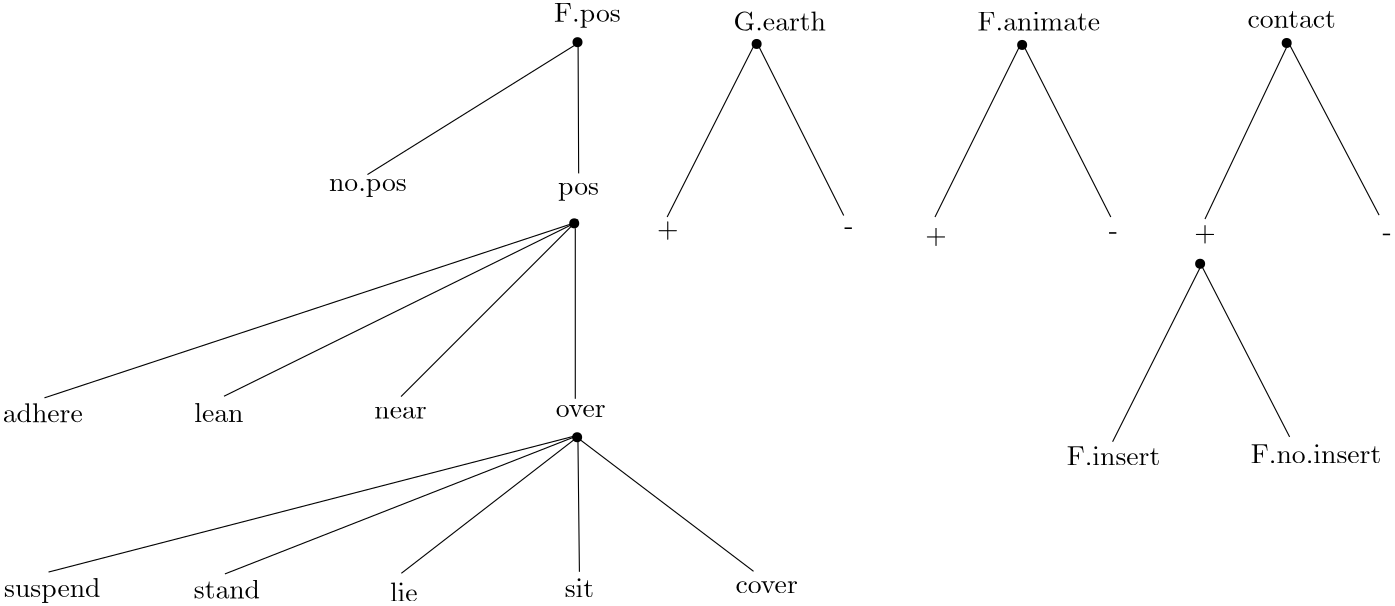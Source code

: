 <?xml version="1.0"?>
<!DOCTYPE ipe SYSTEM "ipe.dtd">
<ipe version="70010" creator="Ipe 7.0.10">
<info created="D:20100608151632" modified="D:20100620143519"/>
<ipestyle name="basic">
<symbol name="arrow/arc(spx)">
<path stroke="sym-stroke" fill="sym-stroke" pen="sym-pen">
0 0 m
-1 0.333 l
-1 -0.333 l
h
</path>
</symbol>
<symbol name="arrow/farc(spx)">
<path stroke="sym-stroke" fill="white" pen="sym-pen">
0 0 m
-1 0.333 l
-1 -0.333 l
h
</path>
</symbol>
<symbol name="mark/circle(sx)" transformations="translations">
<path fill="sym-stroke">
0.6 0 0 0.6 0 0 e
0.4 0 0 0.4 0 0 e
</path>
</symbol>
<symbol name="mark/disk(sx)" transformations="translations">
<path fill="sym-stroke">
0.6 0 0 0.6 0 0 e
</path>
</symbol>
<symbol name="mark/fdisk(sfx)" transformations="translations">
<group>
<path fill="sym-stroke" fillrule="eofill">
0.6 0 0 0.6 0 0 e
0.4 0 0 0.4 0 0 e
</path>
<path fill="sym-fill">
0.4 0 0 0.4 0 0 e
</path>
</group>
</symbol>
<symbol name="mark/box(sx)" transformations="translations">
<path fill="sym-stroke" fillrule="eofill">
-0.6 -0.6 m
0.6 -0.6 l
0.6 0.6 l
-0.6 0.6 l
h
-0.4 -0.4 m
0.4 -0.4 l
0.4 0.4 l
-0.4 0.4 l
h
</path>
</symbol>
<symbol name="mark/square(sx)" transformations="translations">
<path fill="sym-stroke">
-0.6 -0.6 m
0.6 -0.6 l
0.6 0.6 l
-0.6 0.6 l
h
</path>
</symbol>
<symbol name="mark/fsquare(sfx)" transformations="translations">
<group>
<path fill="sym-stroke" fillrule="eofill">
-0.6 -0.6 m
0.6 -0.6 l
0.6 0.6 l
-0.6 0.6 l
h
-0.4 -0.4 m
0.4 -0.4 l
0.4 0.4 l
-0.4 0.4 l
h
</path>
<path fill="sym-fill">
-0.4 -0.4 m
0.4 -0.4 l
0.4 0.4 l
-0.4 0.4 l
h
</path>
</group>
</symbol>
<symbol name="mark/cross(sx)" transformations="translations">
<group>
<path fill="sym-stroke">
-0.43 -0.57 m
0.57 0.43 l
0.43 0.57 l
-0.57 -0.43 l
h
</path>
<path fill="sym-stroke">
-0.43 0.57 m
0.57 -0.43 l
0.43 -0.57 l
-0.57 0.43 l
h
</path>
</group>
</symbol>
<symbol name="arrow/fnormal(spx)">
<path stroke="sym-stroke" fill="white" pen="sym-pen">
0 0 m
-1 0.333 l
-1 -0.333 l
h
</path>
</symbol>
<symbol name="arrow/pointed(spx)">
<path stroke="sym-stroke" fill="sym-stroke" pen="sym-pen">
0 0 m
-1 0.333 l
-0.8 0 l
-1 -0.333 l
h
</path>
</symbol>
<symbol name="arrow/fpointed(spx)">
<path stroke="sym-stroke" fill="white" pen="sym-pen">
0 0 m
-1 0.333 l
-0.8 0 l
-1 -0.333 l
h
</path>
</symbol>
<symbol name="arrow/linear(spx)">
<path stroke="sym-stroke" pen="sym-pen">
-1 0.333 m
0 0 l
-1 -0.333 l
</path>
</symbol>
<symbol name="arrow/fdouble(spx)">
<path stroke="sym-stroke" fill="white" pen="sym-pen">
0 0 m
-1 0.333 l
-1 -0.333 l
h
-1 0 m
-2 0.333 l
-2 -0.333 l
h
</path>
</symbol>
<symbol name="arrow/double(spx)">
<path stroke="sym-stroke" fill="sym-stroke" pen="sym-pen">
0 0 m
-1 0.333 l
-1 -0.333 l
h
-1 0 m
-2 0.333 l
-2 -0.333 l
h
</path>
</symbol>
<pen name="heavier" value="0.8"/>
<pen name="fat" value="1.2"/>
<pen name="ultrafat" value="2"/>
<symbolsize name="large" value="5"/>
<symbolsize name="small" value="2"/>
<symbolsize name="tiny" value="1.1"/>
<arrowsize name="large" value="10"/>
<arrowsize name="small" value="5"/>
<arrowsize name="tiny" value="3"/>
<color name="red" value="1 0 0"/>
<color name="green" value="0 1 0"/>
<color name="blue" value="0 0 1"/>
<color name="yellow" value="1 1 0"/>
<color name="orange" value="1 0.647 0"/>
<color name="gold" value="1 0.843 0"/>
<color name="purple" value="0.627 0.125 0.941"/>
<color name="gray" value="0.745"/>
<color name="brown" value="0.647 0.165 0.165"/>
<color name="navy" value="0 0 0.502"/>
<color name="pink" value="1 0.753 0.796"/>
<color name="seagreen" value="0.18 0.545 0.341"/>
<color name="turquoise" value="0.251 0.878 0.816"/>
<color name="violet" value="0.933 0.51 0.933"/>
<color name="darkblue" value="0 0 0.545"/>
<color name="darkcyan" value="0 0.545 0.545"/>
<color name="darkgray" value="0.663"/>
<color name="darkgreen" value="0 0.392 0"/>
<color name="darkmagenta" value="0.545 0 0.545"/>
<color name="darkorange" value="1 0.549 0"/>
<color name="darkred" value="0.545 0 0"/>
<color name="lightblue" value="0.678 0.847 0.902"/>
<color name="lightcyan" value="0.878 1 1"/>
<color name="lightgray" value="0.827"/>
<color name="lightgreen" value="0.565 0.933 0.565"/>
<color name="lightyellow" value="1 1 0.878"/>
<dashstyle name="dashed" value="[4] 0"/>
<dashstyle name="dotted" value="[1 3] 0"/>
<dashstyle name="dash dotted" value="[4 2 1 2] 0"/>
<dashstyle name="dash dot dotted" value="[4 2 1 2 1 2] 0"/>
<textsize name="large" value="\large"/>
<textsize name="Large" value="\Large"/>
<textsize name="LARGE" value="\LARGE"/>
<textsize name="huge" value="\huge"/>
<textsize name="Huge" value="\Huge"/>
<textsize name="small" value="\small"/>
<textsize name="footnote" value="\footnotesize"/>
<textsize name="tiny" value="\tiny"/>
<textstyle name="center" begin="\begin{center}" end="\end{center}"/>
<textstyle name="itemize" begin="\begin{itemize}" end="\end{itemize}"/>
<textstyle name="item" begin="\begin{itemize}\item{}" end="\end{itemize}"/>
<gridsize name="4 pts" value="4"/>
<gridsize name="8 pts (~3 mm)" value="8"/>
<gridsize name="16 pts (~6 mm)" value="16"/>
<gridsize name="32 pts (~12 mm)" value="32"/>
<gridsize name="10 pts (~3.5 mm)" value="10"/>
<gridsize name="20 pts (~7 mm)" value="20"/>
<gridsize name="14 pts (~5 mm)" value="14"/>
<gridsize name="28 pts (~10 mm)" value="28"/>
<gridsize name="56 pts (~20 mm)" value="56"/>
<anglesize name="90 deg" value="90"/>
<anglesize name="60 deg" value="60"/>
<anglesize name="45 deg" value="45"/>
<anglesize name="30 deg" value="30"/>
<anglesize name="22.5 deg" value="22.5"/>
<tiling name="falling" angle="-60" step="4" width="1"/>
<tiling name="rising" angle="30" step="4" width="1"/>
</ipestyle>
<page>
<layer name="alpha"/>
<view layers="alpha" active="alpha"/>
<path layer="alpha" stroke="black">
255.711 191.79 m
191.988 128.066 l
</path>
<path stroke="black">
253.89 190.424 m
63.6307 127.611 l
</path>
<use name="mark/disk(sx)" pos="254.345 190.424" size="normal" stroke="black"/>
<path stroke="black">
254.308 190.4 m
128.262 128.185 l
</path>
<text matrix="1 0 0 1 -13.9736 -1.41856" transformations="translations" pos="62.5992 120.207" stroke="black" type="label" valign="baseline">adhere</text>
<text matrix="1 0 0 1 -10.1052 -4.51395" transformations="translations" pos="127.688 123.393" stroke="black" type="label" valign="baseline">lean</text>
<text matrix="1 0 0 1 -7.66241 -2.79563" transformations="translations" pos="190.046 122.938" stroke="black" type="label" valign="baseline">near</text>
<text matrix="1 0 0 1 -7.00256 -4.03994" transformations="translations" pos="254.679 124.759" stroke="black" type="label" valign="baseline">over</text>
<path stroke="black">
255.134 113.835 m
128.598 64.2218 l
</path>
<path stroke="black">
255.134 113.194 m
192.111 64.4454 l
</path>
<path stroke="black">
255.673 113.463 m
256.212 64.984 l
</path>
<path stroke="black">
255.042 114.006 m
65.1015 64.8935 l
</path>
<use name="mark/disk(sx)" pos="255.395 113.418" size="normal" stroke="black"/>
<text matrix="1 0 0 1 -87.0604 -1.41095" transformations="translations" pos="253.112 203.488" stroke="black" type="label" valign="baseline">no.pos</text>
<text matrix="1 0 0 1 -9.97906 0.291912" transformations="translations" pos="258.497 200.411" stroke="black" type="label" valign="baseline">pos</text>
<path matrix="1 0 0 1 0 -1.07732" stroke="black">
254.729 189.755 m
254.729 128.348 l
</path>
<path stroke="black">
254.719 113.858 m
318.897 65.1557 l
</path>
<text matrix="1 0 0 1 -10.5038 -5.59127" transformations="translations" pos="322.885 62.8298" stroke="black" type="label" valign="baseline">cover</text>
<text matrix="1 0 0 1 -5.46199 -2.17079" transformations="translations" pos="256.361 57.9819" stroke="black" type="label" valign="baseline">sit</text>
<text matrix="1 0 0 1 -2.10077 -3.67634" transformations="translations" pos="190.106 57.9819" stroke="black" type="label" valign="baseline">lie</text>
<text matrix="1 0 0 1 -9.97864 -3.5713" transformations="translations" pos="127.367 58.9232" stroke="black" type="label" valign="baseline">stand</text>
<text matrix="1 0 0 1 -16.9462 1.9257" transformations="translations" pos="66.0492 54.0205" stroke="black" type="label" valign="baseline">suspend</text>
<text matrix="1 0 0 1 -5.00683 6.82749" transformations="translations" pos="252.098 256.187" stroke="black" type="label" valign="baseline">F.pos</text>
<path stroke="black">
287.801 192.706 m
319.851 255.999 l
</path>
<path stroke="black">
320.12 255.46 m
351.363 193.245 l
</path>
<path stroke="black">
384.221 192.706 m
415.463 255.729 l
</path>
<path stroke="black">
415.463 255.729 m
447.513 192.706 l
</path>
<path stroke="black">
481.421 191.98 m
511.532 255.353 l
</path>
<path stroke="black">
511.182 256.054 m
544.094 193.381 l
</path>
<path stroke="black">
480.371 175.874 m
448.159 111.801 l
</path>
<path stroke="black">
480.021 175.524 m
511.882 113.552 l
</path>
<use name="mark/disk(sx)" pos="320.012 255.003" size="normal" stroke="black"/>
<use name="mark/disk(sx)" pos="415.597 254.653" size="normal" stroke="black"/>
<use name="mark/disk(sx)" pos="510.832 255.353" size="normal" stroke="black"/>
<use name="mark/disk(sx)" pos="479.67 175.874" size="normal" stroke="black"/>
<text matrix="1 0 0 1 -7.73782 -5.46199" transformations="translations" pos="319.426 265.318" stroke="black" type="label" valign="baseline">G.earth</text>
<text matrix="1 0 0 1 -4.55166 -0.700256" transformations="translations" pos="288.657 186.087" stroke="black" type="label" valign="baseline">+</text>
<text matrix="1 0 0 1 -0.166988 -1.07732" transformations="translations" pos="351.733 187.625" stroke="black" type="label" valign="baseline">-</text>
<text matrix="1 0 0 1 -19.117 -3.18616" transformations="translations" pos="418.657 263.01" stroke="black" type="label" valign="baseline">F.animate</text>
<text matrix="1 0 0 1 -3.31275 -3.71674" transformations="translations" pos="384.041 186.856" stroke="black" type="label" valign="baseline">+</text>
<text matrix="1 0 0 1 -2.61249 -4.30927" transformations="translations" pos="449.426 189.164" stroke="black" type="label" valign="baseline">-</text>
<text matrix="1 0 0 1 -15.0205 -1.3655" transformations="translations" pos="511.733 262.241" stroke="black" type="label" valign="baseline">contact</text>
<text matrix="1 0 0 1 -1.75064 -1.75064" transformations="translations" pos="547.118 186.087" stroke="black" type="label" valign="baseline">-</text>
<text matrix="1 0 0 1 -1.07732 -3.52821" transformations="translations" pos="478.657 187.625" stroke="black" type="label" valign="baseline">+</text>
<text matrix="1 0 0 1 -17.8027 -2.01997" transformations="translations" pos="449.426 105.318" stroke="black" type="label" valign="baseline">F.insert</text>
<text matrix="1 0 0 1 -12.2814 -5.06339" transformations="translations" pos="510.195 109.164" stroke="black" type="label" valign="baseline">F.no.insert</text>
<path stroke="black">
255.734 255.85 m
255.941 208.406 l
</path>
<path stroke="black">
255.941 255.435 m
179.908 207.992 l
</path>
<use name="mark/disk(sx)" pos="255.527 255.642" size="normal" stroke="black"/>
</page>
</ipe>
